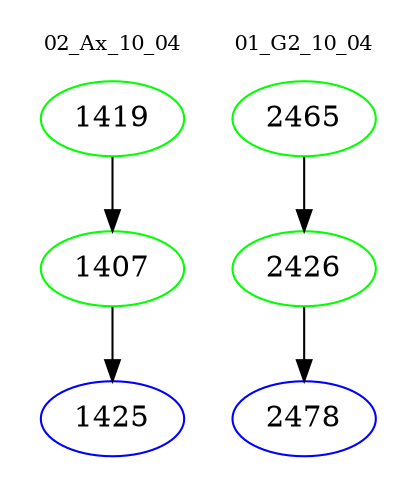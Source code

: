digraph{
subgraph cluster_0 {
color = white
label = "02_Ax_10_04";
fontsize=10;
T0_1419 [label="1419", color="green"]
T0_1419 -> T0_1407 [color="black"]
T0_1407 [label="1407", color="green"]
T0_1407 -> T0_1425 [color="black"]
T0_1425 [label="1425", color="blue"]
}
subgraph cluster_1 {
color = white
label = "01_G2_10_04";
fontsize=10;
T1_2465 [label="2465", color="green"]
T1_2465 -> T1_2426 [color="black"]
T1_2426 [label="2426", color="green"]
T1_2426 -> T1_2478 [color="black"]
T1_2478 [label="2478", color="blue"]
}
}
